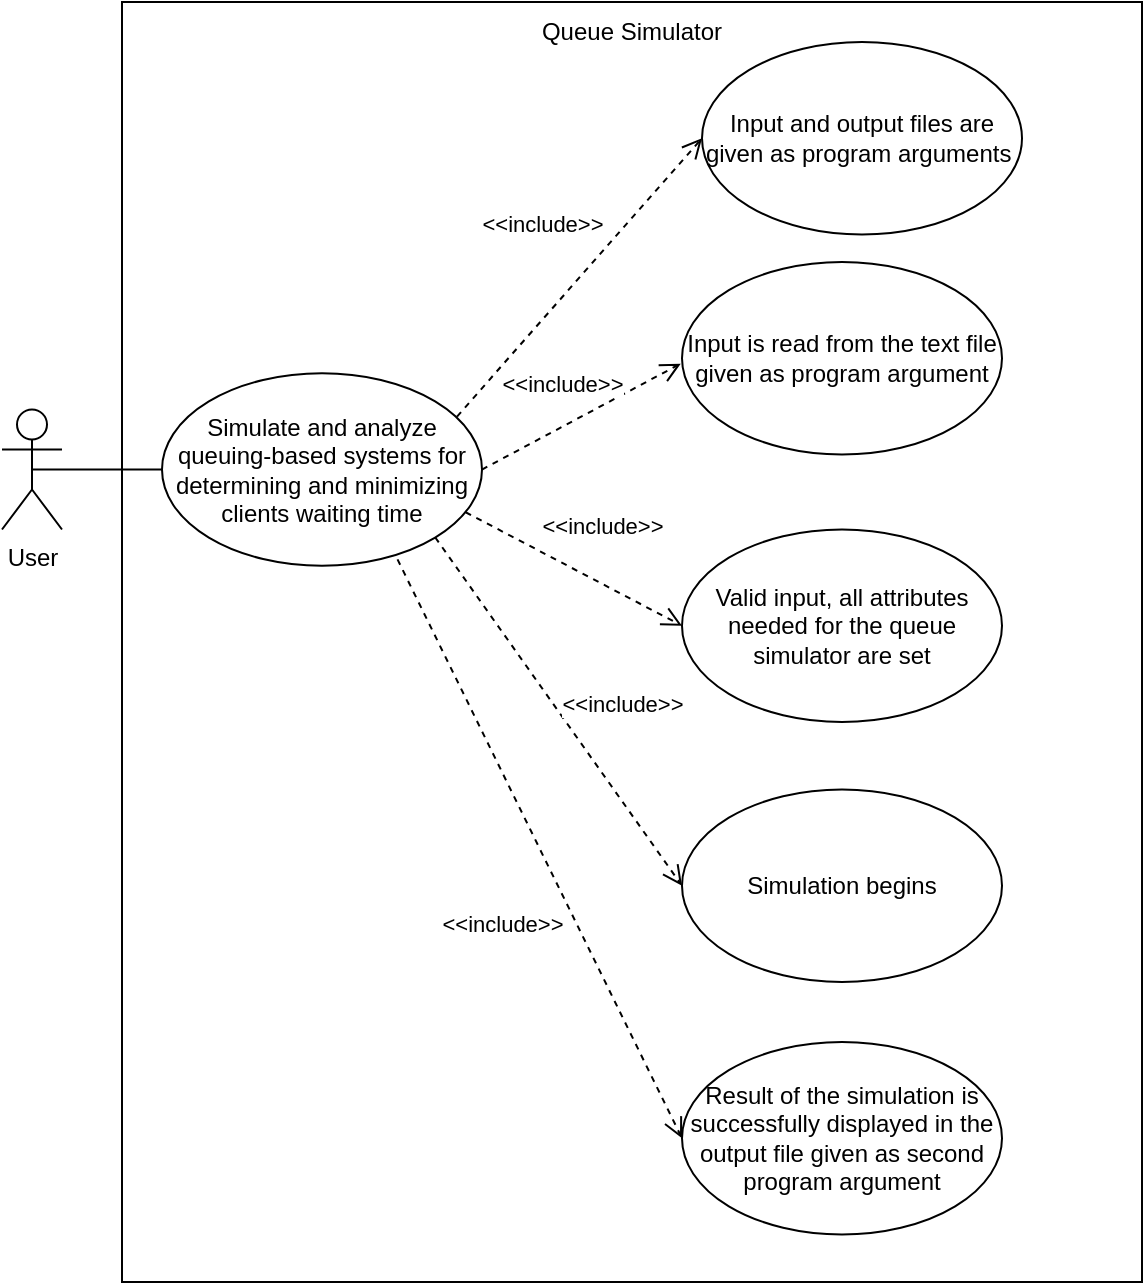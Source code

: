 <mxfile version="21.1.4" type="device">
  <diagram name="Page-1" id="sX5NJfuN1iYVTtbZMuSL">
    <mxGraphModel dx="472" dy="754" grid="1" gridSize="10" guides="1" tooltips="1" connect="1" arrows="1" fold="1" page="1" pageScale="1" pageWidth="827" pageHeight="1169" math="0" shadow="0">
      <root>
        <mxCell id="0" />
        <mxCell id="1" parent="0" />
        <mxCell id="x0PgtFpDB0HuazEEPzR_-1" value="User&lt;br&gt;" style="shape=umlActor;verticalLabelPosition=bottom;verticalAlign=top;html=1;outlineConnect=0;" vertex="1" parent="1">
          <mxGeometry x="50" y="253.75" width="30" height="60" as="geometry" />
        </mxCell>
        <mxCell id="x0PgtFpDB0HuazEEPzR_-5" value="" style="rounded=0;whiteSpace=wrap;html=1;fillColor=none;" vertex="1" parent="1">
          <mxGeometry x="110" y="50" width="510" height="640" as="geometry" />
        </mxCell>
        <mxCell id="x0PgtFpDB0HuazEEPzR_-6" value="Queue Simulator" style="text;html=1;strokeColor=none;fillColor=none;align=center;verticalAlign=middle;whiteSpace=wrap;rounded=0;" vertex="1" parent="1">
          <mxGeometry x="305" y="50" width="120" height="30" as="geometry" />
        </mxCell>
        <mxCell id="x0PgtFpDB0HuazEEPzR_-7" value="Simulate and analyze queuing-based systems for determining and minimizing clients waiting time" style="ellipse;whiteSpace=wrap;html=1;" vertex="1" parent="1">
          <mxGeometry x="130" y="235.63" width="160" height="96.25" as="geometry" />
        </mxCell>
        <mxCell id="x0PgtFpDB0HuazEEPzR_-9" value="" style="endArrow=none;html=1;rounded=0;exitX=0.5;exitY=0.5;exitDx=0;exitDy=0;exitPerimeter=0;entryX=0;entryY=0.5;entryDx=0;entryDy=0;" edge="1" parent="1" source="x0PgtFpDB0HuazEEPzR_-1" target="x0PgtFpDB0HuazEEPzR_-7">
          <mxGeometry width="50" height="50" relative="1" as="geometry">
            <mxPoint x="250" y="310" as="sourcePoint" />
            <mxPoint x="300" y="260" as="targetPoint" />
          </mxGeometry>
        </mxCell>
        <mxCell id="x0PgtFpDB0HuazEEPzR_-10" value="&amp;lt;&amp;lt;include&amp;gt;&amp;gt;" style="html=1;verticalAlign=bottom;endArrow=open;dashed=1;endSize=8;elbow=vertical;exitX=1;exitY=0.5;exitDx=0;exitDy=0;entryX=-0.004;entryY=0.528;entryDx=0;entryDy=0;entryPerimeter=0;rounded=0;strokeColor=default;" edge="1" parent="1" source="x0PgtFpDB0HuazEEPzR_-7" target="x0PgtFpDB0HuazEEPzR_-12">
          <mxGeometry x="-0.091" y="11" relative="1" as="geometry">
            <mxPoint x="620" y="250" as="sourcePoint" />
            <mxPoint x="570" y="260" as="targetPoint" />
            <mxPoint as="offset" />
          </mxGeometry>
        </mxCell>
        <mxCell id="x0PgtFpDB0HuazEEPzR_-11" value="Input and output files are given as program arguments&amp;nbsp;" style="ellipse;whiteSpace=wrap;html=1;" vertex="1" parent="1">
          <mxGeometry x="400" y="70" width="160" height="96.25" as="geometry" />
        </mxCell>
        <mxCell id="x0PgtFpDB0HuazEEPzR_-12" value="Input is read from the text file given as program argument" style="ellipse;whiteSpace=wrap;html=1;" vertex="1" parent="1">
          <mxGeometry x="390" y="180" width="160" height="96.25" as="geometry" />
        </mxCell>
        <mxCell id="x0PgtFpDB0HuazEEPzR_-13" value="Valid input, all attributes needed for the queue simulator are set" style="ellipse;whiteSpace=wrap;html=1;" vertex="1" parent="1">
          <mxGeometry x="390" y="313.75" width="160" height="96.25" as="geometry" />
        </mxCell>
        <mxCell id="x0PgtFpDB0HuazEEPzR_-14" value="Simulation begins" style="ellipse;whiteSpace=wrap;html=1;" vertex="1" parent="1">
          <mxGeometry x="390" y="443.75" width="160" height="96.25" as="geometry" />
        </mxCell>
        <mxCell id="x0PgtFpDB0HuazEEPzR_-15" value="Result of the simulation is successfully displayed in the output file given as second program argument" style="ellipse;whiteSpace=wrap;html=1;" vertex="1" parent="1">
          <mxGeometry x="390" y="570" width="160" height="96.25" as="geometry" />
        </mxCell>
        <mxCell id="x0PgtFpDB0HuazEEPzR_-17" value="&amp;lt;&amp;lt;include&amp;gt;&amp;gt;" style="html=1;verticalAlign=bottom;endArrow=open;dashed=1;endSize=8;elbow=vertical;exitX=0.949;exitY=0.722;exitDx=0;exitDy=0;entryX=0;entryY=0.5;entryDx=0;entryDy=0;rounded=0;strokeColor=default;exitPerimeter=0;" edge="1" parent="1" source="x0PgtFpDB0HuazEEPzR_-7" target="x0PgtFpDB0HuazEEPzR_-13">
          <mxGeometry x="0.102" y="18" relative="1" as="geometry">
            <mxPoint x="300" y="294" as="sourcePoint" />
            <mxPoint x="399" y="241" as="targetPoint" />
            <mxPoint as="offset" />
          </mxGeometry>
        </mxCell>
        <mxCell id="x0PgtFpDB0HuazEEPzR_-18" value="&amp;lt;&amp;lt;include&amp;gt;&amp;gt;" style="html=1;verticalAlign=bottom;endArrow=open;dashed=1;endSize=8;elbow=vertical;exitX=0.922;exitY=0.225;exitDx=0;exitDy=0;entryX=0;entryY=0.5;entryDx=0;entryDy=0;rounded=0;strokeColor=default;exitPerimeter=0;" edge="1" parent="1" source="x0PgtFpDB0HuazEEPzR_-7" target="x0PgtFpDB0HuazEEPzR_-11">
          <mxGeometry x="0.01" y="26" relative="1" as="geometry">
            <mxPoint x="300" y="294" as="sourcePoint" />
            <mxPoint x="399" y="241" as="targetPoint" />
            <mxPoint as="offset" />
          </mxGeometry>
        </mxCell>
        <mxCell id="x0PgtFpDB0HuazEEPzR_-19" value="&amp;lt;&amp;lt;include&amp;gt;&amp;gt;" style="html=1;verticalAlign=bottom;endArrow=open;dashed=1;endSize=8;elbow=vertical;exitX=1;exitY=1;exitDx=0;exitDy=0;entryX=0;entryY=0.5;entryDx=0;entryDy=0;rounded=0;strokeColor=default;" edge="1" parent="1" source="x0PgtFpDB0HuazEEPzR_-7" target="x0PgtFpDB0HuazEEPzR_-14">
          <mxGeometry x="0.211" y="23" relative="1" as="geometry">
            <mxPoint x="292" y="315" as="sourcePoint" />
            <mxPoint x="400" y="372" as="targetPoint" />
            <mxPoint as="offset" />
          </mxGeometry>
        </mxCell>
        <mxCell id="x0PgtFpDB0HuazEEPzR_-20" value="&amp;lt;&amp;lt;include&amp;gt;&amp;gt;" style="html=1;verticalAlign=bottom;endArrow=open;dashed=1;endSize=8;elbow=vertical;exitX=0.736;exitY=0.967;exitDx=0;exitDy=0;entryX=0;entryY=0.5;entryDx=0;entryDy=0;rounded=0;strokeColor=default;exitPerimeter=0;" edge="1" parent="1" source="x0PgtFpDB0HuazEEPzR_-7" target="x0PgtFpDB0HuazEEPzR_-15">
          <mxGeometry x="0.208" y="-37" relative="1" as="geometry">
            <mxPoint x="277" y="327" as="sourcePoint" />
            <mxPoint x="400" y="502" as="targetPoint" />
            <mxPoint x="-1" as="offset" />
          </mxGeometry>
        </mxCell>
      </root>
    </mxGraphModel>
  </diagram>
</mxfile>
